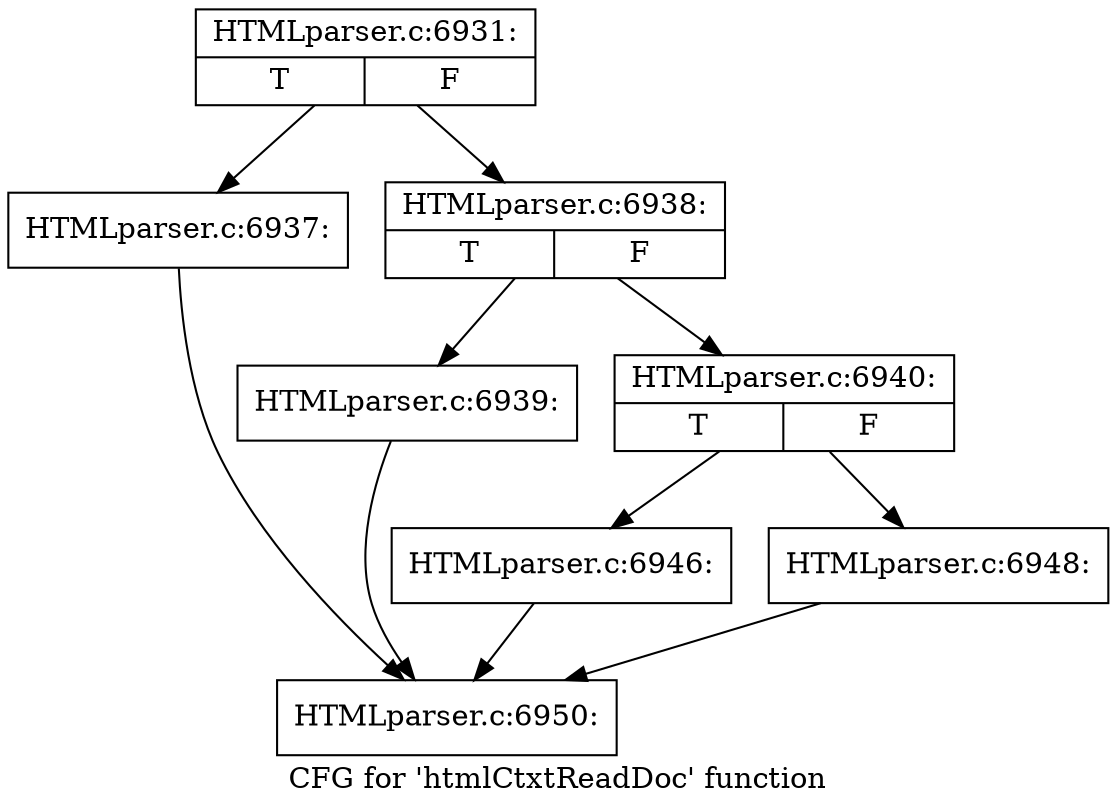 digraph "CFG for 'htmlCtxtReadDoc' function" {
	label="CFG for 'htmlCtxtReadDoc' function";

	Node0x3da5160 [shape=record,label="{HTMLparser.c:6931:|{<s0>T|<s1>F}}"];
	Node0x3da5160 -> Node0x3da9de0;
	Node0x3da5160 -> Node0x3da9e30;
	Node0x3da9de0 [shape=record,label="{HTMLparser.c:6937:}"];
	Node0x3da9de0 -> Node0x3da8b40;
	Node0x3da9e30 [shape=record,label="{HTMLparser.c:6938:|{<s0>T|<s1>F}}"];
	Node0x3da9e30 -> Node0x3daa290;
	Node0x3da9e30 -> Node0x3daa2e0;
	Node0x3daa290 [shape=record,label="{HTMLparser.c:6939:}"];
	Node0x3daa290 -> Node0x3da8b40;
	Node0x3daa2e0 [shape=record,label="{HTMLparser.c:6940:|{<s0>T|<s1>F}}"];
	Node0x3daa2e0 -> Node0x3dab1c0;
	Node0x3daa2e0 -> Node0x3dab4f0;
	Node0x3dab1c0 [shape=record,label="{HTMLparser.c:6946:}"];
	Node0x3dab1c0 -> Node0x3da8b40;
	Node0x3dab4f0 [shape=record,label="{HTMLparser.c:6948:}"];
	Node0x3dab4f0 -> Node0x3da8b40;
	Node0x3da8b40 [shape=record,label="{HTMLparser.c:6950:}"];
}
